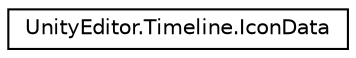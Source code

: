 digraph "Graphical Class Hierarchy"
{
 // LATEX_PDF_SIZE
  edge [fontname="Helvetica",fontsize="10",labelfontname="Helvetica",labelfontsize="10"];
  node [fontname="Helvetica",fontsize="10",shape=record];
  rankdir="LR";
  Node0 [label="UnityEditor.Timeline.IconData",height=0.2,width=0.4,color="black", fillcolor="white", style="filled",URL="$struct_unity_editor_1_1_timeline_1_1_icon_data.html",tooltip=" "];
}
